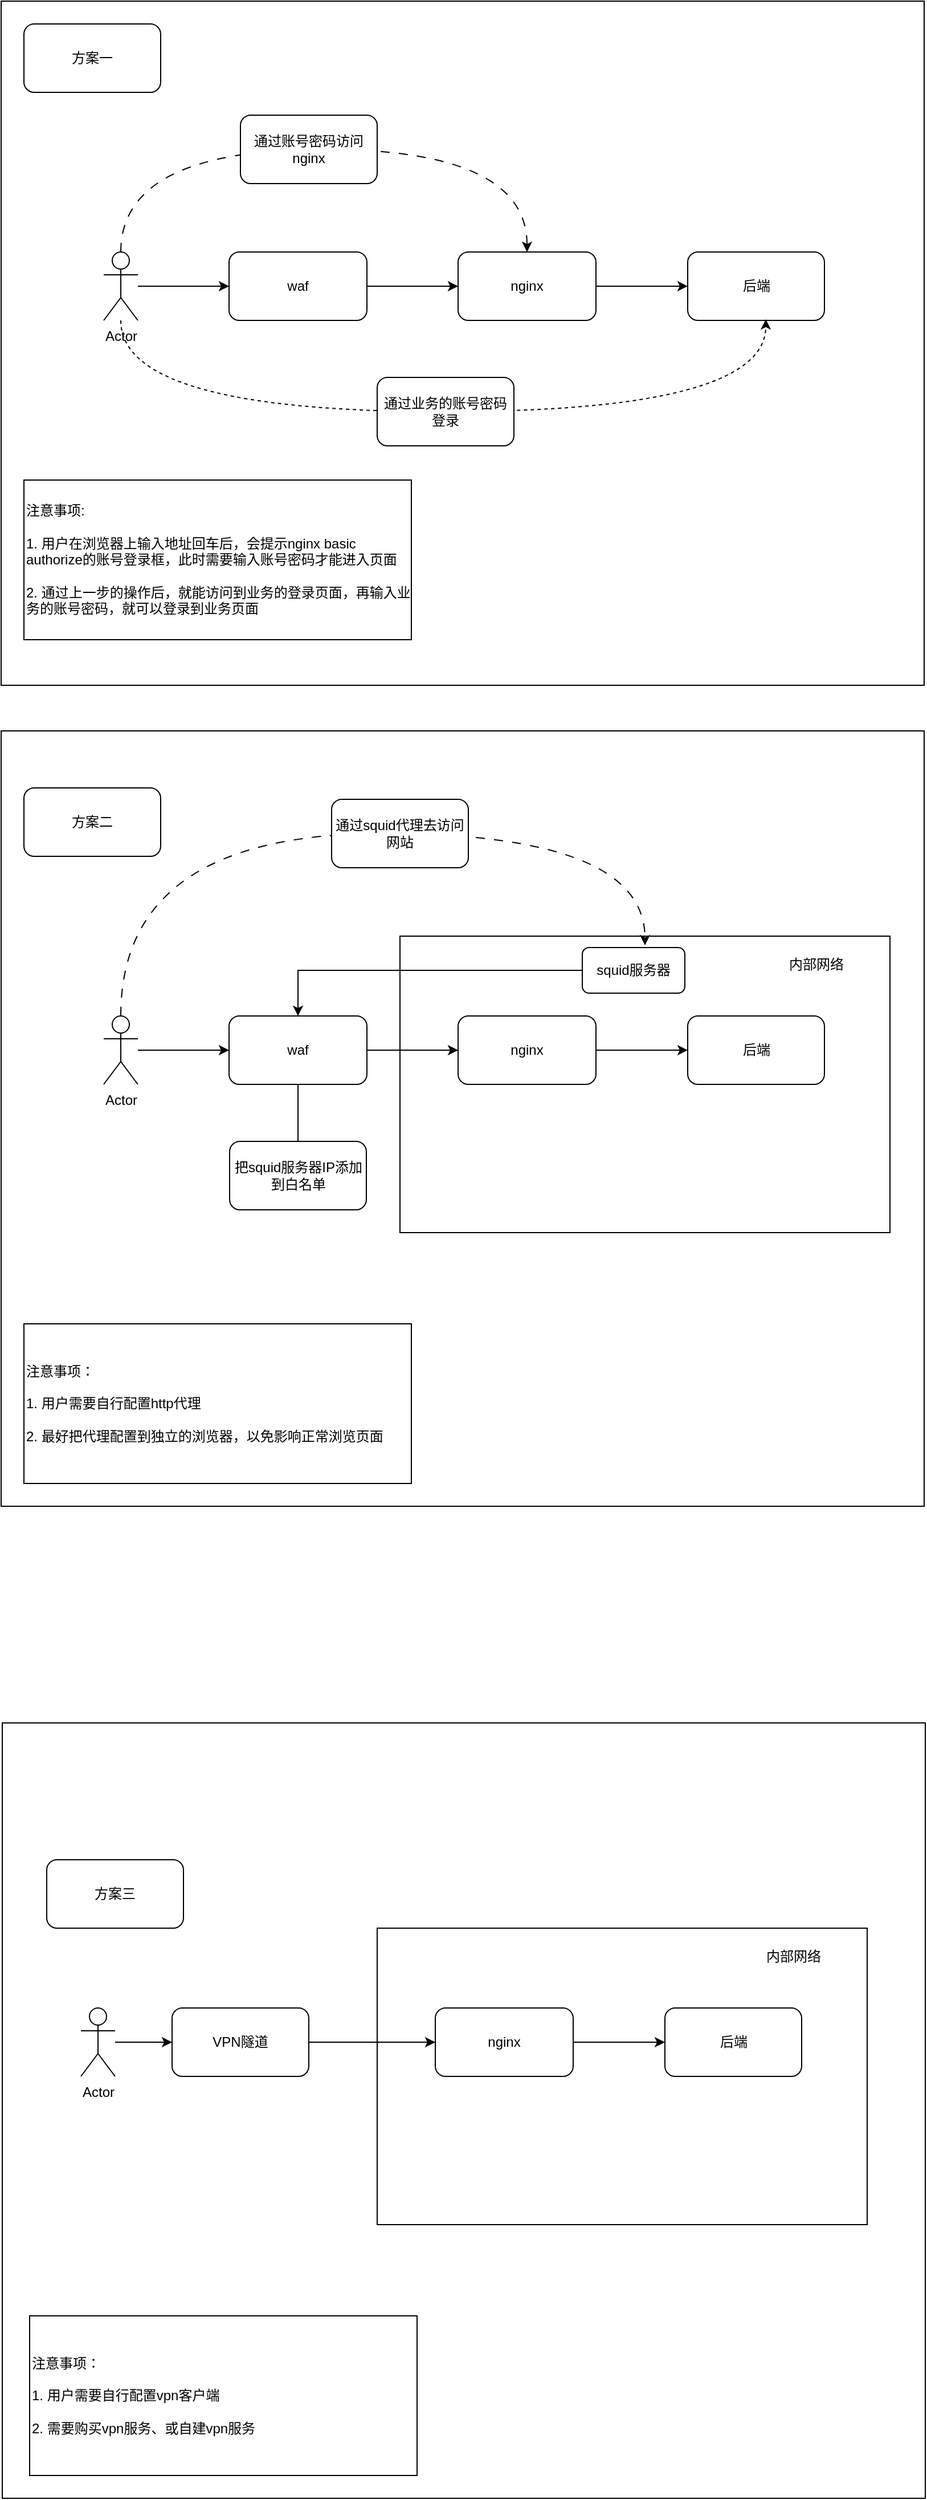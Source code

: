 <mxfile version="22.1.11" type="github">
  <diagram id="C5RBs43oDa-KdzZeNtuy" name="Page-1">
    <mxGraphModel dx="1434" dy="756" grid="1" gridSize="10" guides="0" tooltips="1" connect="1" arrows="1" fold="1" page="1" pageScale="1" pageWidth="827" pageHeight="1169" math="0" shadow="0">
      <root>
        <mxCell id="WIyWlLk6GJQsqaUBKTNV-0" />
        <mxCell id="WIyWlLk6GJQsqaUBKTNV-1" parent="WIyWlLk6GJQsqaUBKTNV-0" />
        <mxCell id="7zfjWZ3S8a0Srfy_rYdF-66" value="" style="rounded=0;whiteSpace=wrap;html=1;" vertex="1" parent="WIyWlLk6GJQsqaUBKTNV-1">
          <mxGeometry x="11" y="1520" width="810" height="680" as="geometry" />
        </mxCell>
        <mxCell id="7zfjWZ3S8a0Srfy_rYdF-65" value="" style="rounded=0;whiteSpace=wrap;html=1;" vertex="1" parent="WIyWlLk6GJQsqaUBKTNV-1">
          <mxGeometry x="10" y="650" width="810" height="680" as="geometry" />
        </mxCell>
        <mxCell id="7zfjWZ3S8a0Srfy_rYdF-64" value="" style="rounded=0;whiteSpace=wrap;html=1;" vertex="1" parent="WIyWlLk6GJQsqaUBKTNV-1">
          <mxGeometry x="10" y="10" width="810" height="600" as="geometry" />
        </mxCell>
        <mxCell id="7zfjWZ3S8a0Srfy_rYdF-35" value="" style="rounded=0;whiteSpace=wrap;html=1;" vertex="1" parent="WIyWlLk6GJQsqaUBKTNV-1">
          <mxGeometry x="360" y="830" width="430" height="260" as="geometry" />
        </mxCell>
        <mxCell id="7zfjWZ3S8a0Srfy_rYdF-6" value="" style="edgeStyle=orthogonalEdgeStyle;rounded=0;orthogonalLoop=1;jettySize=auto;html=1;" edge="1" parent="WIyWlLk6GJQsqaUBKTNV-1" source="7zfjWZ3S8a0Srfy_rYdF-0" target="7zfjWZ3S8a0Srfy_rYdF-1">
          <mxGeometry relative="1" as="geometry" />
        </mxCell>
        <mxCell id="7zfjWZ3S8a0Srfy_rYdF-0" value="Actor" style="shape=umlActor;verticalLabelPosition=bottom;verticalAlign=top;html=1;outlineConnect=0;" vertex="1" parent="WIyWlLk6GJQsqaUBKTNV-1">
          <mxGeometry x="100" y="230" width="30" height="60" as="geometry" />
        </mxCell>
        <mxCell id="7zfjWZ3S8a0Srfy_rYdF-3" value="" style="edgeStyle=orthogonalEdgeStyle;rounded=0;orthogonalLoop=1;jettySize=auto;html=1;" edge="1" parent="WIyWlLk6GJQsqaUBKTNV-1" source="7zfjWZ3S8a0Srfy_rYdF-1" target="7zfjWZ3S8a0Srfy_rYdF-2">
          <mxGeometry relative="1" as="geometry" />
        </mxCell>
        <mxCell id="7zfjWZ3S8a0Srfy_rYdF-1" value="waf" style="rounded=1;whiteSpace=wrap;html=1;" vertex="1" parent="WIyWlLk6GJQsqaUBKTNV-1">
          <mxGeometry x="210" y="230" width="121" height="60" as="geometry" />
        </mxCell>
        <mxCell id="7zfjWZ3S8a0Srfy_rYdF-5" value="" style="edgeStyle=orthogonalEdgeStyle;rounded=0;orthogonalLoop=1;jettySize=auto;html=1;" edge="1" parent="WIyWlLk6GJQsqaUBKTNV-1" source="7zfjWZ3S8a0Srfy_rYdF-2" target="7zfjWZ3S8a0Srfy_rYdF-4">
          <mxGeometry relative="1" as="geometry" />
        </mxCell>
        <mxCell id="7zfjWZ3S8a0Srfy_rYdF-2" value="nginx" style="rounded=1;whiteSpace=wrap;html=1;" vertex="1" parent="WIyWlLk6GJQsqaUBKTNV-1">
          <mxGeometry x="411" y="230" width="121" height="60" as="geometry" />
        </mxCell>
        <mxCell id="7zfjWZ3S8a0Srfy_rYdF-4" value="后端" style="whiteSpace=wrap;html=1;rounded=1;" vertex="1" parent="WIyWlLk6GJQsqaUBKTNV-1">
          <mxGeometry x="612.5" y="230" width="120" height="60" as="geometry" />
        </mxCell>
        <mxCell id="7zfjWZ3S8a0Srfy_rYdF-13" value="" style="curved=1;endArrow=classic;html=1;rounded=0;entryX=0.5;entryY=0;entryDx=0;entryDy=0;exitX=0.5;exitY=0;exitDx=0;exitDy=0;exitPerimeter=0;edgeStyle=orthogonalEdgeStyle;dashed=1;dashPattern=8 8;" edge="1" parent="WIyWlLk6GJQsqaUBKTNV-1" source="7zfjWZ3S8a0Srfy_rYdF-0" target="7zfjWZ3S8a0Srfy_rYdF-2">
          <mxGeometry width="50" height="50" relative="1" as="geometry">
            <mxPoint x="390" y="410" as="sourcePoint" />
            <mxPoint x="440" y="360" as="targetPoint" />
            <Array as="points">
              <mxPoint x="115" y="140" />
              <mxPoint x="472" y="140" />
            </Array>
          </mxGeometry>
        </mxCell>
        <mxCell id="7zfjWZ3S8a0Srfy_rYdF-15" value="通过账号密码访问nginx" style="rounded=1;whiteSpace=wrap;html=1;" vertex="1" parent="WIyWlLk6GJQsqaUBKTNV-1">
          <mxGeometry x="220" y="110" width="120" height="60" as="geometry" />
        </mxCell>
        <mxCell id="7zfjWZ3S8a0Srfy_rYdF-17" style="edgeStyle=orthogonalEdgeStyle;orthogonalLoop=1;jettySize=auto;html=1;entryX=0.571;entryY=0.983;entryDx=0;entryDy=0;entryPerimeter=0;dashed=1;curved=1;" edge="1" parent="WIyWlLk6GJQsqaUBKTNV-1" source="7zfjWZ3S8a0Srfy_rYdF-0" target="7zfjWZ3S8a0Srfy_rYdF-4">
          <mxGeometry relative="1" as="geometry">
            <Array as="points">
              <mxPoint x="115" y="370" />
              <mxPoint x="681" y="370" />
            </Array>
          </mxGeometry>
        </mxCell>
        <mxCell id="7zfjWZ3S8a0Srfy_rYdF-19" value="通过业务的账号密码登录" style="rounded=1;whiteSpace=wrap;html=1;" vertex="1" parent="WIyWlLk6GJQsqaUBKTNV-1">
          <mxGeometry x="340" y="340" width="120" height="60" as="geometry" />
        </mxCell>
        <mxCell id="7zfjWZ3S8a0Srfy_rYdF-20" value="注意事项:&amp;nbsp;&lt;br&gt;&lt;br&gt;1. 用户在浏览器上输入地址回车后，会提示nginx basic authorize的账号登录框，此时需要输入账号密码才能进入页面&lt;br&gt;&lt;br&gt;2. 通过上一步的操作后，就能访问到业务的登录页面，再输入业务的账号密码，就可以登录到业务页面" style="rounded=0;whiteSpace=wrap;html=1;align=left;" vertex="1" parent="WIyWlLk6GJQsqaUBKTNV-1">
          <mxGeometry x="30" y="430" width="340" height="140" as="geometry" />
        </mxCell>
        <mxCell id="7zfjWZ3S8a0Srfy_rYdF-21" value="方案一" style="rounded=1;whiteSpace=wrap;html=1;" vertex="1" parent="WIyWlLk6GJQsqaUBKTNV-1">
          <mxGeometry x="30" y="30" width="120" height="60" as="geometry" />
        </mxCell>
        <mxCell id="7zfjWZ3S8a0Srfy_rYdF-22" value="" style="edgeStyle=orthogonalEdgeStyle;rounded=0;orthogonalLoop=1;jettySize=auto;html=1;" edge="1" parent="WIyWlLk6GJQsqaUBKTNV-1" source="7zfjWZ3S8a0Srfy_rYdF-23" target="7zfjWZ3S8a0Srfy_rYdF-25">
          <mxGeometry relative="1" as="geometry" />
        </mxCell>
        <mxCell id="7zfjWZ3S8a0Srfy_rYdF-23" value="Actor" style="shape=umlActor;verticalLabelPosition=bottom;verticalAlign=top;html=1;outlineConnect=0;" vertex="1" parent="WIyWlLk6GJQsqaUBKTNV-1">
          <mxGeometry x="100" y="900" width="30" height="60" as="geometry" />
        </mxCell>
        <mxCell id="7zfjWZ3S8a0Srfy_rYdF-24" value="" style="edgeStyle=orthogonalEdgeStyle;rounded=0;orthogonalLoop=1;jettySize=auto;html=1;" edge="1" parent="WIyWlLk6GJQsqaUBKTNV-1" source="7zfjWZ3S8a0Srfy_rYdF-25" target="7zfjWZ3S8a0Srfy_rYdF-27">
          <mxGeometry relative="1" as="geometry" />
        </mxCell>
        <mxCell id="7zfjWZ3S8a0Srfy_rYdF-39" value="" style="edgeStyle=orthogonalEdgeStyle;curved=1;rounded=0;orthogonalLoop=1;jettySize=auto;html=1;endArrow=none;endFill=0;" edge="1" parent="WIyWlLk6GJQsqaUBKTNV-1" source="7zfjWZ3S8a0Srfy_rYdF-25" target="7zfjWZ3S8a0Srfy_rYdF-38">
          <mxGeometry relative="1" as="geometry" />
        </mxCell>
        <mxCell id="7zfjWZ3S8a0Srfy_rYdF-25" value="waf" style="rounded=1;whiteSpace=wrap;html=1;" vertex="1" parent="WIyWlLk6GJQsqaUBKTNV-1">
          <mxGeometry x="210" y="900" width="121" height="60" as="geometry" />
        </mxCell>
        <mxCell id="7zfjWZ3S8a0Srfy_rYdF-26" value="" style="edgeStyle=orthogonalEdgeStyle;rounded=0;orthogonalLoop=1;jettySize=auto;html=1;" edge="1" parent="WIyWlLk6GJQsqaUBKTNV-1" source="7zfjWZ3S8a0Srfy_rYdF-27" target="7zfjWZ3S8a0Srfy_rYdF-28">
          <mxGeometry relative="1" as="geometry" />
        </mxCell>
        <mxCell id="7zfjWZ3S8a0Srfy_rYdF-27" value="nginx" style="rounded=1;whiteSpace=wrap;html=1;" vertex="1" parent="WIyWlLk6GJQsqaUBKTNV-1">
          <mxGeometry x="411" y="900" width="121" height="60" as="geometry" />
        </mxCell>
        <mxCell id="7zfjWZ3S8a0Srfy_rYdF-28" value="后端" style="whiteSpace=wrap;html=1;rounded=1;" vertex="1" parent="WIyWlLk6GJQsqaUBKTNV-1">
          <mxGeometry x="612.5" y="900" width="120" height="60" as="geometry" />
        </mxCell>
        <mxCell id="7zfjWZ3S8a0Srfy_rYdF-29" value="" style="curved=1;endArrow=classic;html=1;rounded=0;exitX=0.5;exitY=0;exitDx=0;exitDy=0;exitPerimeter=0;edgeStyle=orthogonalEdgeStyle;dashed=1;dashPattern=8 8;entryX=0.622;entryY=-0.05;entryDx=0;entryDy=0;entryPerimeter=0;" edge="1" parent="WIyWlLk6GJQsqaUBKTNV-1" source="7zfjWZ3S8a0Srfy_rYdF-23" target="7zfjWZ3S8a0Srfy_rYdF-37">
          <mxGeometry width="50" height="50" relative="1" as="geometry">
            <mxPoint x="390" y="1080" as="sourcePoint" />
            <mxPoint x="430" y="680" as="targetPoint" />
            <Array as="points">
              <mxPoint x="115" y="740" />
              <mxPoint x="575" y="740" />
            </Array>
          </mxGeometry>
        </mxCell>
        <mxCell id="7zfjWZ3S8a0Srfy_rYdF-30" value="通过squid代理去访问网站" style="rounded=1;whiteSpace=wrap;html=1;" vertex="1" parent="WIyWlLk6GJQsqaUBKTNV-1">
          <mxGeometry x="300" y="710" width="120" height="60" as="geometry" />
        </mxCell>
        <mxCell id="7zfjWZ3S8a0Srfy_rYdF-33" value="注意事项：&lt;br&gt;&lt;br&gt;1. 用户需要自行配置http代理&lt;br&gt;&lt;br&gt;2. 最好把代理配置到独立的浏览器，以免影响正常浏览页面" style="rounded=0;whiteSpace=wrap;html=1;align=left;" vertex="1" parent="WIyWlLk6GJQsqaUBKTNV-1">
          <mxGeometry x="30" y="1170" width="340" height="140" as="geometry" />
        </mxCell>
        <mxCell id="7zfjWZ3S8a0Srfy_rYdF-34" value="方案二" style="rounded=1;whiteSpace=wrap;html=1;" vertex="1" parent="WIyWlLk6GJQsqaUBKTNV-1">
          <mxGeometry x="30" y="700" width="120" height="60" as="geometry" />
        </mxCell>
        <mxCell id="7zfjWZ3S8a0Srfy_rYdF-36" value="内部网络" style="text;html=1;align=center;verticalAlign=middle;resizable=0;points=[];autosize=1;strokeColor=none;fillColor=none;" vertex="1" parent="WIyWlLk6GJQsqaUBKTNV-1">
          <mxGeometry x="690" y="840" width="70" height="30" as="geometry" />
        </mxCell>
        <mxCell id="7zfjWZ3S8a0Srfy_rYdF-40" style="edgeStyle=orthogonalEdgeStyle;rounded=0;orthogonalLoop=1;jettySize=auto;html=1;entryX=0.5;entryY=0;entryDx=0;entryDy=0;" edge="1" parent="WIyWlLk6GJQsqaUBKTNV-1" source="7zfjWZ3S8a0Srfy_rYdF-37" target="7zfjWZ3S8a0Srfy_rYdF-25">
          <mxGeometry relative="1" as="geometry">
            <Array as="points">
              <mxPoint x="271" y="860" />
            </Array>
          </mxGeometry>
        </mxCell>
        <mxCell id="7zfjWZ3S8a0Srfy_rYdF-37" value="squid服务器" style="rounded=1;whiteSpace=wrap;html=1;" vertex="1" parent="WIyWlLk6GJQsqaUBKTNV-1">
          <mxGeometry x="520" y="840" width="90" height="40" as="geometry" />
        </mxCell>
        <mxCell id="7zfjWZ3S8a0Srfy_rYdF-38" value="把squid服务器IP添加到白名单" style="whiteSpace=wrap;html=1;rounded=1;" vertex="1" parent="WIyWlLk6GJQsqaUBKTNV-1">
          <mxGeometry x="210.5" y="1010" width="120" height="60" as="geometry" />
        </mxCell>
        <mxCell id="7zfjWZ3S8a0Srfy_rYdF-41" value="" style="rounded=0;whiteSpace=wrap;html=1;" vertex="1" parent="WIyWlLk6GJQsqaUBKTNV-1">
          <mxGeometry x="340" y="1700" width="430" height="260" as="geometry" />
        </mxCell>
        <mxCell id="7zfjWZ3S8a0Srfy_rYdF-61" style="edgeStyle=orthogonalEdgeStyle;curved=1;rounded=0;orthogonalLoop=1;jettySize=auto;html=1;entryX=0;entryY=0.5;entryDx=0;entryDy=0;" edge="1" parent="WIyWlLk6GJQsqaUBKTNV-1" source="7zfjWZ3S8a0Srfy_rYdF-43" target="7zfjWZ3S8a0Srfy_rYdF-51">
          <mxGeometry relative="1" as="geometry" />
        </mxCell>
        <mxCell id="7zfjWZ3S8a0Srfy_rYdF-43" value="Actor" style="shape=umlActor;verticalLabelPosition=bottom;verticalAlign=top;html=1;outlineConnect=0;" vertex="1" parent="WIyWlLk6GJQsqaUBKTNV-1">
          <mxGeometry x="80" y="1770" width="30" height="60" as="geometry" />
        </mxCell>
        <mxCell id="7zfjWZ3S8a0Srfy_rYdF-47" value="" style="edgeStyle=orthogonalEdgeStyle;rounded=0;orthogonalLoop=1;jettySize=auto;html=1;" edge="1" parent="WIyWlLk6GJQsqaUBKTNV-1" source="7zfjWZ3S8a0Srfy_rYdF-48" target="7zfjWZ3S8a0Srfy_rYdF-49">
          <mxGeometry relative="1" as="geometry" />
        </mxCell>
        <mxCell id="7zfjWZ3S8a0Srfy_rYdF-48" value="nginx" style="rounded=1;whiteSpace=wrap;html=1;" vertex="1" parent="WIyWlLk6GJQsqaUBKTNV-1">
          <mxGeometry x="391" y="1770" width="121" height="60" as="geometry" />
        </mxCell>
        <mxCell id="7zfjWZ3S8a0Srfy_rYdF-49" value="后端" style="whiteSpace=wrap;html=1;rounded=1;" vertex="1" parent="WIyWlLk6GJQsqaUBKTNV-1">
          <mxGeometry x="592.5" y="1770" width="120" height="60" as="geometry" />
        </mxCell>
        <mxCell id="7zfjWZ3S8a0Srfy_rYdF-62" style="edgeStyle=orthogonalEdgeStyle;rounded=0;orthogonalLoop=1;jettySize=auto;html=1;" edge="1" parent="WIyWlLk6GJQsqaUBKTNV-1" source="7zfjWZ3S8a0Srfy_rYdF-51" target="7zfjWZ3S8a0Srfy_rYdF-48">
          <mxGeometry relative="1" as="geometry" />
        </mxCell>
        <mxCell id="7zfjWZ3S8a0Srfy_rYdF-51" value="VPN隧道" style="rounded=1;whiteSpace=wrap;html=1;" vertex="1" parent="WIyWlLk6GJQsqaUBKTNV-1">
          <mxGeometry x="160" y="1770" width="120" height="60" as="geometry" />
        </mxCell>
        <mxCell id="7zfjWZ3S8a0Srfy_rYdF-52" value="注意事项：&lt;br&gt;&lt;br&gt;1. 用户需要自行配置vpn客户端&lt;br&gt;&lt;br&gt;2. 需要购买vpn服务、或自建vpn服务" style="rounded=0;whiteSpace=wrap;html=1;align=left;" vertex="1" parent="WIyWlLk6GJQsqaUBKTNV-1">
          <mxGeometry x="35" y="2040" width="340" height="140" as="geometry" />
        </mxCell>
        <mxCell id="7zfjWZ3S8a0Srfy_rYdF-53" value="方案三" style="rounded=1;whiteSpace=wrap;html=1;" vertex="1" parent="WIyWlLk6GJQsqaUBKTNV-1">
          <mxGeometry x="50" y="1640" width="120" height="60" as="geometry" />
        </mxCell>
        <mxCell id="7zfjWZ3S8a0Srfy_rYdF-54" value="内部网络" style="text;html=1;align=center;verticalAlign=middle;resizable=0;points=[];autosize=1;strokeColor=none;fillColor=none;" vertex="1" parent="WIyWlLk6GJQsqaUBKTNV-1">
          <mxGeometry x="670" y="1710" width="70" height="30" as="geometry" />
        </mxCell>
      </root>
    </mxGraphModel>
  </diagram>
</mxfile>
